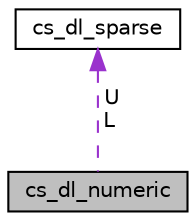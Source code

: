 digraph "cs_dl_numeric"
{
 // INTERACTIVE_SVG=YES
  edge [fontname="Helvetica",fontsize="10",labelfontname="Helvetica",labelfontsize="10"];
  node [fontname="Helvetica",fontsize="10",shape=record];
  Node1 [label="cs_dl_numeric",height=0.2,width=0.4,color="black", fillcolor="grey75", style="filled" fontcolor="black"];
  Node2 -> Node1 [dir="back",color="darkorchid3",fontsize="10",style="dashed",label=" U\nL" ,fontname="Helvetica"];
  Node2 [label="cs_dl_sparse",height=0.2,width=0.4,color="black", fillcolor="white", style="filled",URL="$structcs__dl__sparse.html"];
}
